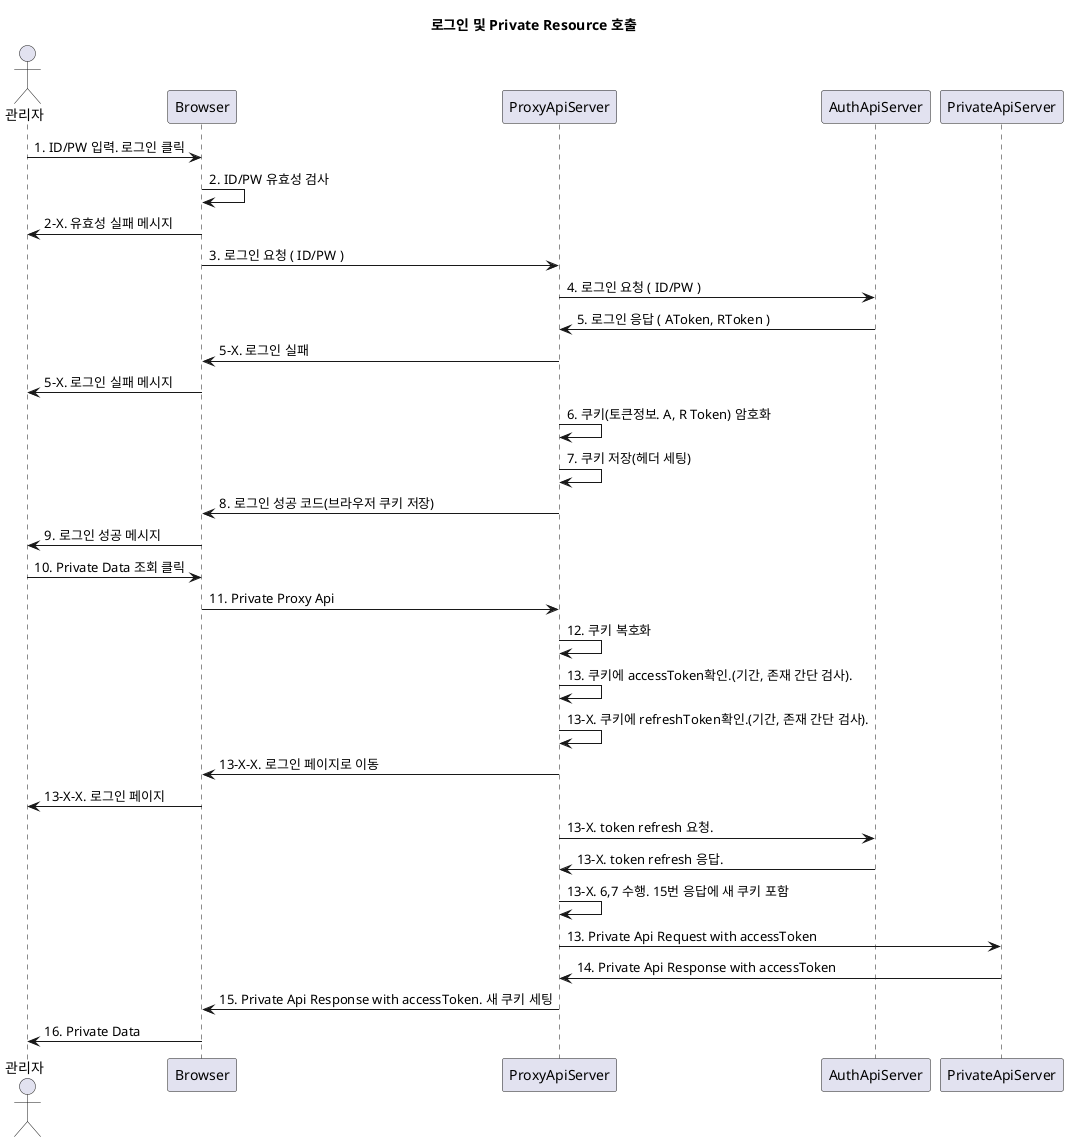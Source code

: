 @startuml
title 로그인 및 Private Resource 호출

actor 관리자
관리자->Browser : 1. ID/PW 입력. 로그인 클릭
Browser -> Browser : 2. ID/PW 유효성 검사
Browser -> 관리자 : 2-X. 유효성 실패 메시지
Browser -> ProxyApiServer: 3. 로그인 요청 ( ID/PW )
ProxyApiServer -> AuthApiServer: 4. 로그인 요청 ( ID/PW )
AuthApiServer -> ProxyApiServer: 5. 로그인 응답 ( AToken, RToken )
ProxyApiServer -> Browser: 5-X. 로그인 실패
Browser -> 관리자 : 5-X. 로그인 실패 메시지
ProxyApiServer -> ProxyApiServer: 6. 쿠키(토큰정보. A, R Token) 암호화
ProxyApiServer -> ProxyApiServer: 7. 쿠키 저장(헤더 세팅)
ProxyApiServer -> Browser : 8. 로그인 성공 코드(브라우저 쿠키 저장)
Browser -> 관리자 : 9. 로그인 성공 메시지
관리자 -> Browser : 10. Private Data 조회 클릭
Browser -> ProxyApiServer : 11. Private Proxy Api
ProxyApiServer->ProxyApiServer: 12. 쿠키 복호화
ProxyApiServer->ProxyApiServer: 13. 쿠키에 accessToken확인.(기간, 존재 간단 검사).
' 프록시 서버쪽에 jwt 토큰 키를 갖고 토큰 검증 해도 될듯.
ProxyApiServer->ProxyApiServer: 13-X. 쿠키에 refreshToken확인.(기간, 존재 간단 검사).
ProxyApiServer->Browser: 13-X-X. 로그인 페이지로 이동
Browser->관리자:13-X-X. 로그인 페이지
ProxyApiServer->AuthApiServer: 13-X. token refresh 요청.
AuthApiServer->ProxyApiServer: 13-X. token refresh 응답.
ProxyApiServer->ProxyApiServer: 13-X. 6,7 수행. 15번 응답에 새 쿠키 포함
ProxyApiServer->PrivateApiServer:13. Private Api Request with accessToken
PrivateApiServer->ProxyApiServer:14. Private Api Response with accessToken
ProxyApiServer->Browser:15. Private Api Response with accessToken. 새 쿠키 세팅
Browser->관리자:16. Private Data
@enduml
